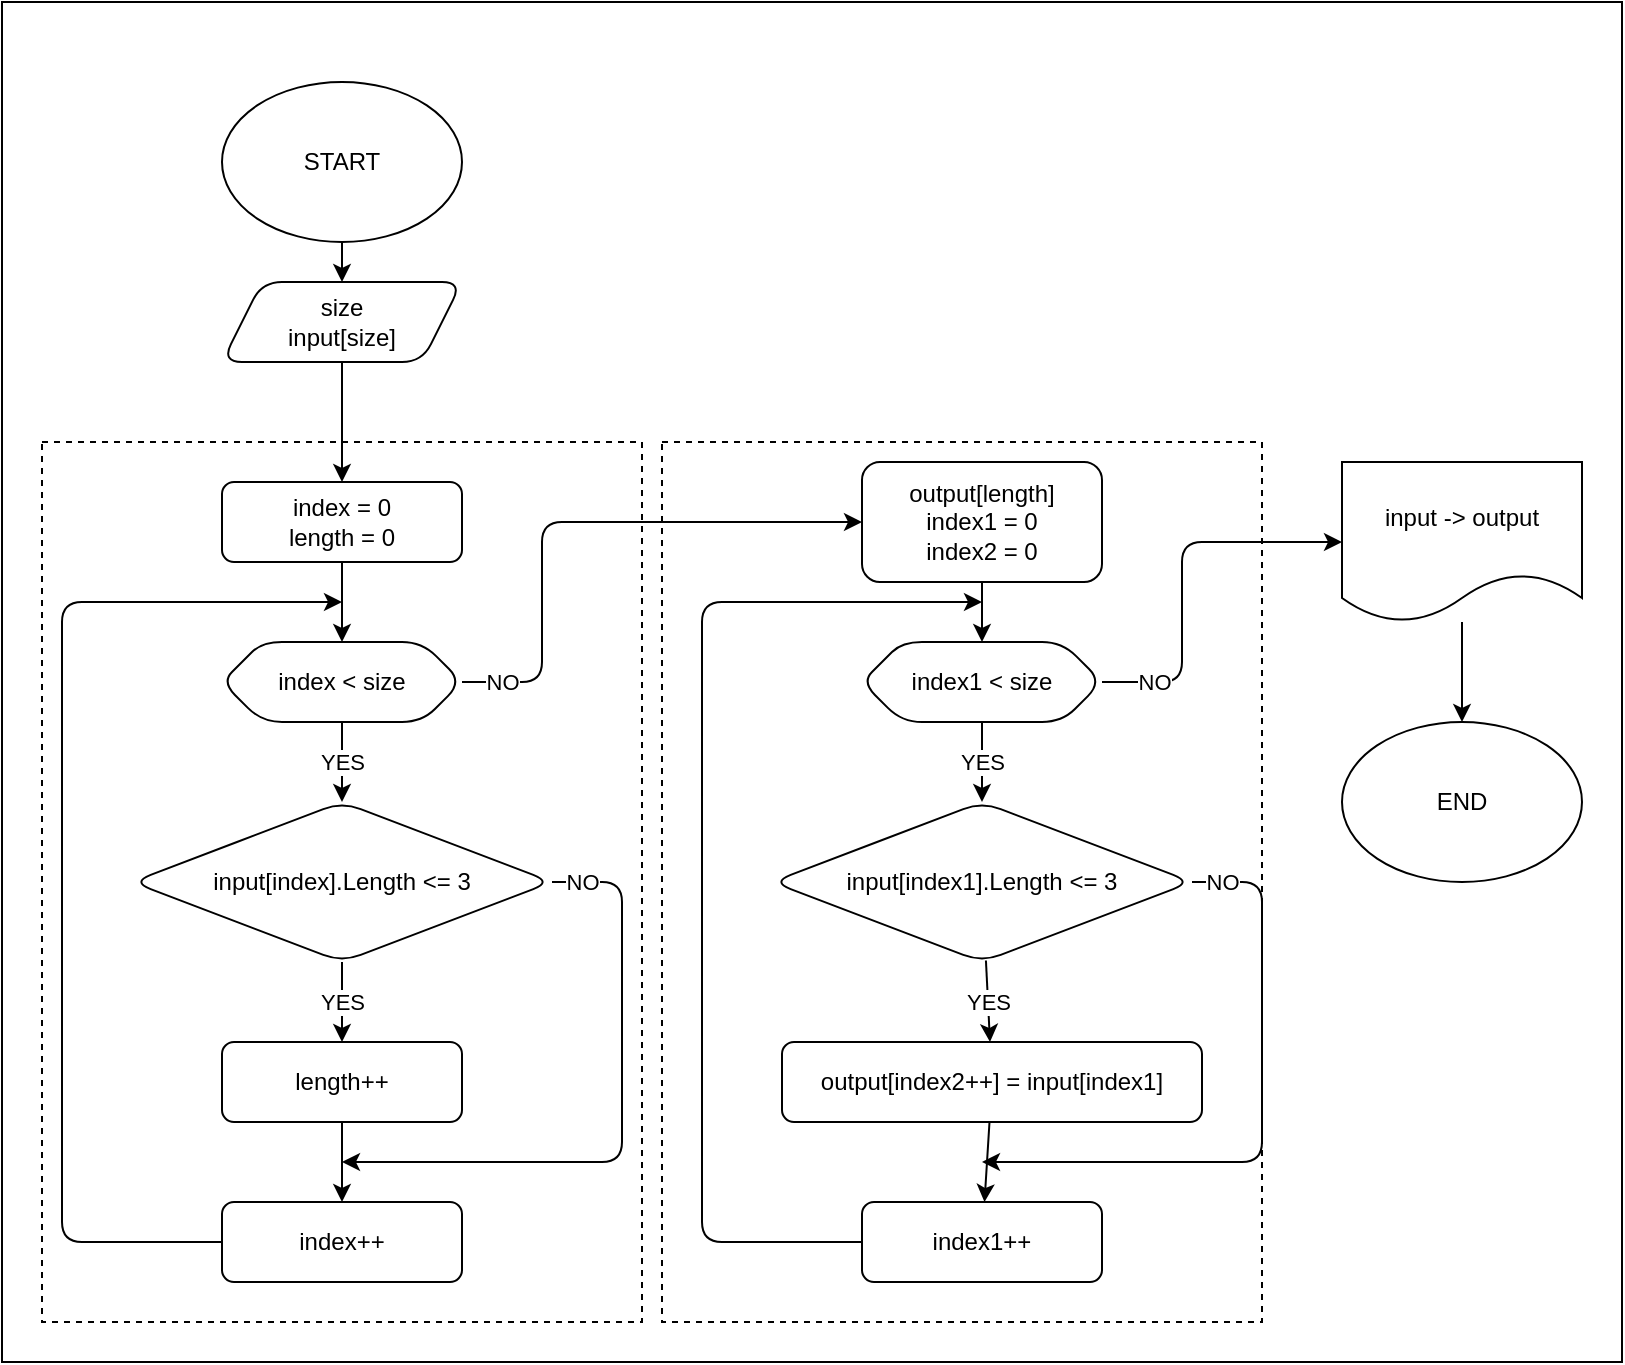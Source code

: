 <mxfile>
    <diagram id="ZSaimWd5BFfdZY9wSgS_" name="Solution">
        <mxGraphModel dx="793" dy="652" grid="1" gridSize="10" guides="1" tooltips="1" connect="1" arrows="1" fold="1" page="1" pageScale="1" pageWidth="827" pageHeight="1169" math="0" shadow="0">
            <root>
                <mxCell id="0"/>
                <mxCell id="1" parent="0"/>
                <mxCell id="42" value="" style="rounded=0;whiteSpace=wrap;html=1;strokeColor=default;gradientColor=none;gradientDirection=north;fillColor=default;" vertex="1" parent="1">
                    <mxGeometry x="10" width="810" height="680" as="geometry"/>
                </mxCell>
                <mxCell id="44" value="" style="rounded=0;whiteSpace=wrap;html=1;strokeColor=default;gradientColor=none;gradientDirection=north;fillColor=default;dashed=1;" vertex="1" parent="1">
                    <mxGeometry x="340" y="220" width="300" height="440" as="geometry"/>
                </mxCell>
                <mxCell id="43" value="" style="rounded=0;whiteSpace=wrap;html=1;strokeColor=default;gradientColor=none;gradientDirection=north;fillColor=default;dashed=1;" vertex="1" parent="1">
                    <mxGeometry x="30" y="220" width="300" height="440" as="geometry"/>
                </mxCell>
                <mxCell id="5" value="" style="edgeStyle=none;html=1;" edge="1" parent="1" source="2" target="4">
                    <mxGeometry relative="1" as="geometry"/>
                </mxCell>
                <mxCell id="2" value="START" style="ellipse;whiteSpace=wrap;html=1;" vertex="1" parent="1">
                    <mxGeometry x="120" y="40" width="120" height="80" as="geometry"/>
                </mxCell>
                <mxCell id="3" value="END" style="ellipse;whiteSpace=wrap;html=1;" vertex="1" parent="1">
                    <mxGeometry x="680" y="360" width="120" height="80" as="geometry"/>
                </mxCell>
                <mxCell id="7" value="" style="edgeStyle=none;html=1;" edge="1" parent="1" source="4" target="6">
                    <mxGeometry relative="1" as="geometry"/>
                </mxCell>
                <mxCell id="4" value="size&lt;br&gt;input[size]" style="shape=parallelogram;perimeter=parallelogramPerimeter;whiteSpace=wrap;html=1;fixedSize=1;rounded=1;" vertex="1" parent="1">
                    <mxGeometry x="120" y="140" width="120" height="40" as="geometry"/>
                </mxCell>
                <mxCell id="11" style="edgeStyle=none;html=1;entryX=0.5;entryY=0;entryDx=0;entryDy=0;" edge="1" parent="1" source="6" target="10">
                    <mxGeometry relative="1" as="geometry"/>
                </mxCell>
                <mxCell id="6" value="index = 0&lt;br&gt;length = 0" style="whiteSpace=wrap;html=1;rounded=1;" vertex="1" parent="1">
                    <mxGeometry x="120" y="240" width="120" height="40" as="geometry"/>
                </mxCell>
                <mxCell id="13" value="YES" style="edgeStyle=none;html=1;" edge="1" parent="1" source="10" target="12">
                    <mxGeometry relative="1" as="geometry"/>
                </mxCell>
                <mxCell id="22" value="NO" style="edgeStyle=none;html=1;" edge="1" parent="1" source="10" target="21">
                    <mxGeometry x="-0.857" relative="1" as="geometry">
                        <Array as="points">
                            <mxPoint x="280" y="340"/>
                            <mxPoint x="280" y="260"/>
                        </Array>
                        <mxPoint as="offset"/>
                    </mxGeometry>
                </mxCell>
                <mxCell id="10" value="index &amp;lt; size" style="shape=hexagon;perimeter=hexagonPerimeter2;whiteSpace=wrap;html=1;fixedSize=1;rounded=1;" vertex="1" parent="1">
                    <mxGeometry x="120" y="320" width="120" height="40" as="geometry"/>
                </mxCell>
                <mxCell id="15" value="YES" style="edgeStyle=none;html=1;" edge="1" parent="1" source="12" target="14">
                    <mxGeometry relative="1" as="geometry"/>
                </mxCell>
                <mxCell id="18" value="NO" style="edgeStyle=none;html=1;exitX=1;exitY=0.5;exitDx=0;exitDy=0;" edge="1" parent="1" source="12">
                    <mxGeometry x="-0.905" relative="1" as="geometry">
                        <mxPoint x="180" y="580" as="targetPoint"/>
                        <mxPoint x="290" y="390" as="sourcePoint"/>
                        <Array as="points">
                            <mxPoint x="320" y="440"/>
                            <mxPoint x="320" y="580"/>
                        </Array>
                        <mxPoint as="offset"/>
                    </mxGeometry>
                </mxCell>
                <mxCell id="12" value="input[index].Length &amp;lt;= 3" style="rhombus;whiteSpace=wrap;html=1;rounded=1;" vertex="1" parent="1">
                    <mxGeometry x="75" y="400" width="210" height="80" as="geometry"/>
                </mxCell>
                <mxCell id="17" value="" style="edgeStyle=none;html=1;" edge="1" parent="1" source="14" target="16">
                    <mxGeometry relative="1" as="geometry"/>
                </mxCell>
                <mxCell id="14" value="length++" style="whiteSpace=wrap;html=1;rounded=1;" vertex="1" parent="1">
                    <mxGeometry x="120" y="520" width="120" height="40" as="geometry"/>
                </mxCell>
                <mxCell id="19" style="edgeStyle=none;html=1;" edge="1" parent="1" source="16">
                    <mxGeometry relative="1" as="geometry">
                        <mxPoint x="180" y="300" as="targetPoint"/>
                        <Array as="points">
                            <mxPoint x="40" y="620"/>
                            <mxPoint x="40" y="300"/>
                        </Array>
                    </mxGeometry>
                </mxCell>
                <mxCell id="16" value="index++" style="whiteSpace=wrap;html=1;rounded=1;" vertex="1" parent="1">
                    <mxGeometry x="120" y="600" width="120" height="40" as="geometry"/>
                </mxCell>
                <mxCell id="24" style="edgeStyle=none;html=1;entryX=0.5;entryY=0;entryDx=0;entryDy=0;" edge="1" parent="1" source="21" target="27">
                    <mxGeometry relative="1" as="geometry">
                        <mxPoint x="420" y="320" as="targetPoint"/>
                    </mxGeometry>
                </mxCell>
                <mxCell id="21" value="output[length]&lt;br&gt;index1 = 0&lt;br&gt;index2 = 0" style="whiteSpace=wrap;html=1;rounded=1;" vertex="1" parent="1">
                    <mxGeometry x="440" y="230" width="120" height="60" as="geometry"/>
                </mxCell>
                <mxCell id="26" value="YES" style="edgeStyle=none;html=1;" edge="1" parent="1" source="27" target="30">
                    <mxGeometry relative="1" as="geometry"/>
                </mxCell>
                <mxCell id="36" value="NO" style="edgeStyle=none;html=1;exitX=1;exitY=0.5;exitDx=0;exitDy=0;entryX=0;entryY=0.5;entryDx=0;entryDy=0;" edge="1" parent="1" source="27" target="35">
                    <mxGeometry x="-0.733" relative="1" as="geometry">
                        <Array as="points">
                            <mxPoint x="600" y="340"/>
                            <mxPoint x="600" y="270"/>
                        </Array>
                        <mxPoint as="offset"/>
                    </mxGeometry>
                </mxCell>
                <mxCell id="27" value="index1 &amp;lt; size" style="shape=hexagon;perimeter=hexagonPerimeter2;whiteSpace=wrap;html=1;fixedSize=1;rounded=1;" vertex="1" parent="1">
                    <mxGeometry x="440" y="320" width="120" height="40" as="geometry"/>
                </mxCell>
                <mxCell id="28" value="YES" style="edgeStyle=none;html=1;" edge="1" parent="1" source="30" target="32">
                    <mxGeometry relative="1" as="geometry"/>
                </mxCell>
                <mxCell id="29" value="NO" style="edgeStyle=none;html=1;exitX=1;exitY=0.5;exitDx=0;exitDy=0;" edge="1" parent="1" source="30">
                    <mxGeometry x="-0.905" relative="1" as="geometry">
                        <mxPoint x="500" y="580" as="targetPoint"/>
                        <mxPoint x="610" y="390" as="sourcePoint"/>
                        <Array as="points">
                            <mxPoint x="640" y="440"/>
                            <mxPoint x="640" y="580"/>
                        </Array>
                        <mxPoint as="offset"/>
                    </mxGeometry>
                </mxCell>
                <mxCell id="30" value="input[index1].Length &amp;lt;= 3" style="rhombus;whiteSpace=wrap;html=1;rounded=1;" vertex="1" parent="1">
                    <mxGeometry x="395" y="400" width="210" height="80" as="geometry"/>
                </mxCell>
                <mxCell id="31" value="" style="edgeStyle=none;html=1;" edge="1" parent="1" source="32" target="34">
                    <mxGeometry relative="1" as="geometry"/>
                </mxCell>
                <mxCell id="32" value="output[index2++] = input[index1]" style="whiteSpace=wrap;html=1;rounded=1;" vertex="1" parent="1">
                    <mxGeometry x="400" y="520" width="210" height="40" as="geometry"/>
                </mxCell>
                <mxCell id="33" style="edgeStyle=none;html=1;" edge="1" parent="1" source="34">
                    <mxGeometry relative="1" as="geometry">
                        <mxPoint x="500" y="300" as="targetPoint"/>
                        <Array as="points">
                            <mxPoint x="360" y="620"/>
                            <mxPoint x="360" y="300"/>
                        </Array>
                    </mxGeometry>
                </mxCell>
                <mxCell id="34" value="index1++" style="whiteSpace=wrap;html=1;rounded=1;" vertex="1" parent="1">
                    <mxGeometry x="440" y="600" width="120" height="40" as="geometry"/>
                </mxCell>
                <mxCell id="37" style="edgeStyle=none;html=1;entryX=0.5;entryY=0;entryDx=0;entryDy=0;" edge="1" parent="1" source="35" target="3">
                    <mxGeometry relative="1" as="geometry"/>
                </mxCell>
                <mxCell id="35" value="input -&amp;gt; output" style="shape=document;whiteSpace=wrap;html=1;boundedLbl=1;rounded=1;" vertex="1" parent="1">
                    <mxGeometry x="680" y="230" width="120" height="80" as="geometry"/>
                </mxCell>
            </root>
        </mxGraphModel>
    </diagram>
</mxfile>